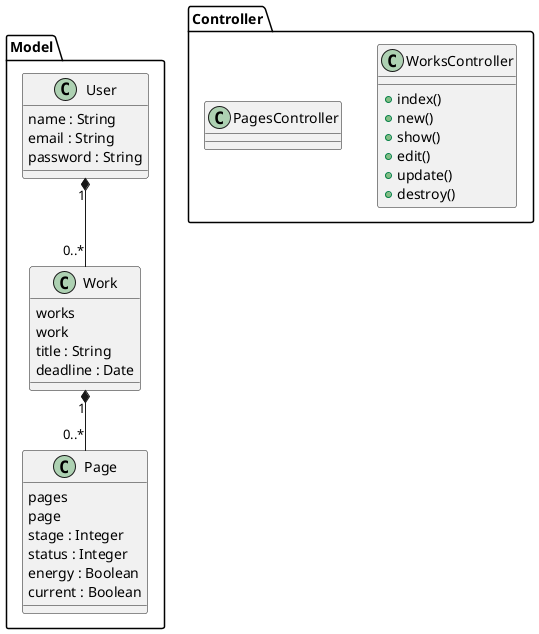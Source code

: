 @startuml
folder Model {
  User "1" *-- "0..*" Work
  Work "1" *-- "0..*" Page

  class User {
    name : String
    email : String
    password : String
  }

  class Work {
    works
    work
    title : String
    deadline : Date
  }

  class Page {
    pages
    page
    stage : Integer
    status : Integer
    energy : Boolean
    current : Boolean
  }
}

folder Controller {
  class WorksController {
    +index()
    +new()
    +show()
    +edit()
    +update()
    +destroy()
  }

  class PagesController {
  }
}

@enduml

